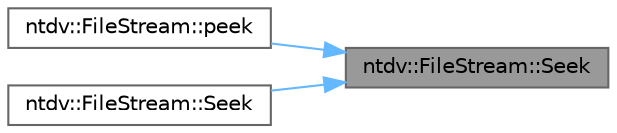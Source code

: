 digraph "ntdv::FileStream::Seek"
{
 // LATEX_PDF_SIZE
  bgcolor="transparent";
  edge [fontname=Helvetica,fontsize=10,labelfontname=Helvetica,labelfontsize=10];
  node [fontname=Helvetica,fontsize=10,shape=box,height=0.2,width=0.4];
  rankdir="RL";
  Node1 [id="Node000001",label="ntdv::FileStream::Seek",height=0.2,width=0.4,color="gray40", fillcolor="grey60", style="filled", fontcolor="black",tooltip=" "];
  Node1 -> Node2 [id="edge1_Node000001_Node000002",dir="back",color="steelblue1",style="solid",tooltip=" "];
  Node2 [id="Node000002",label="ntdv::FileStream::peek",height=0.2,width=0.4,color="grey40", fillcolor="white", style="filled",URL="$classntdv_1_1_file_stream.html#ad95c99a596a13937075000ef7feffd64",tooltip=" "];
  Node1 -> Node3 [id="edge2_Node000001_Node000003",dir="back",color="steelblue1",style="solid",tooltip=" "];
  Node3 [id="Node000003",label="ntdv::FileStream::Seek",height=0.2,width=0.4,color="grey40", fillcolor="white", style="filled",URL="$classntdv_1_1_file_stream.html#af77813367c3b2a360971be744a063ecd",tooltip=" "];
}
